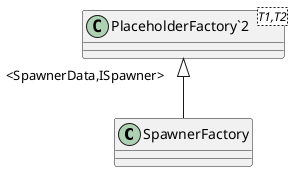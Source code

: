 @startuml
class SpawnerFactory {
}
class "PlaceholderFactory`2"<T1,T2> {
}
"PlaceholderFactory`2" "<SpawnerData,ISpawner>" <|-- SpawnerFactory
@enduml
